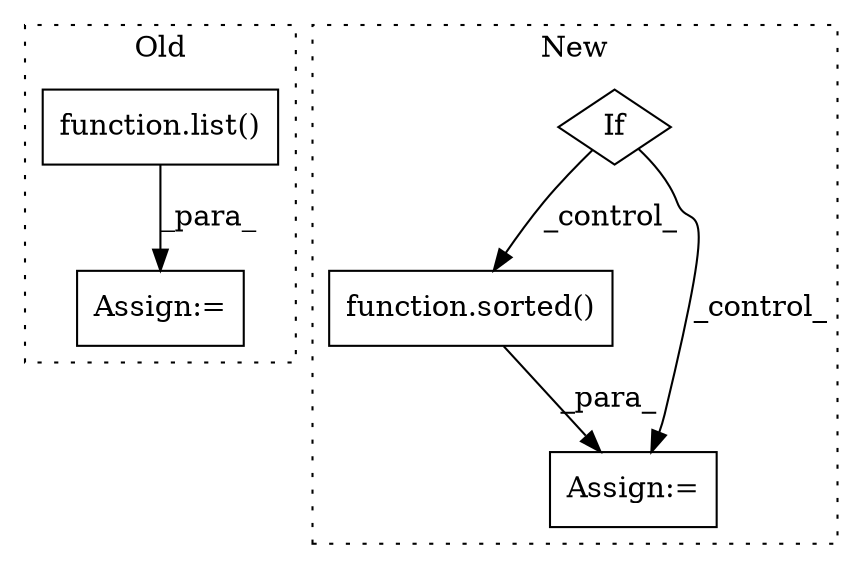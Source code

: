 digraph G {
subgraph cluster0 {
1 [label="function.list()" a="75" s="1272,1361" l="5,1" shape="box"];
3 [label="Assign:=" a="68" s="1269" l="3" shape="box"];
label = "Old";
style="dotted";
}
subgraph cluster1 {
2 [label="function.sorted()" a="75" s="2471,2514" l="7,1" shape="box"];
4 [label="Assign:=" a="68" s="2590" l="3" shape="box"];
5 [label="If" a="96" s="2412" l="3" shape="diamond"];
label = "New";
style="dotted";
}
1 -> 3 [label="_para_"];
2 -> 4 [label="_para_"];
5 -> 4 [label="_control_"];
5 -> 2 [label="_control_"];
}